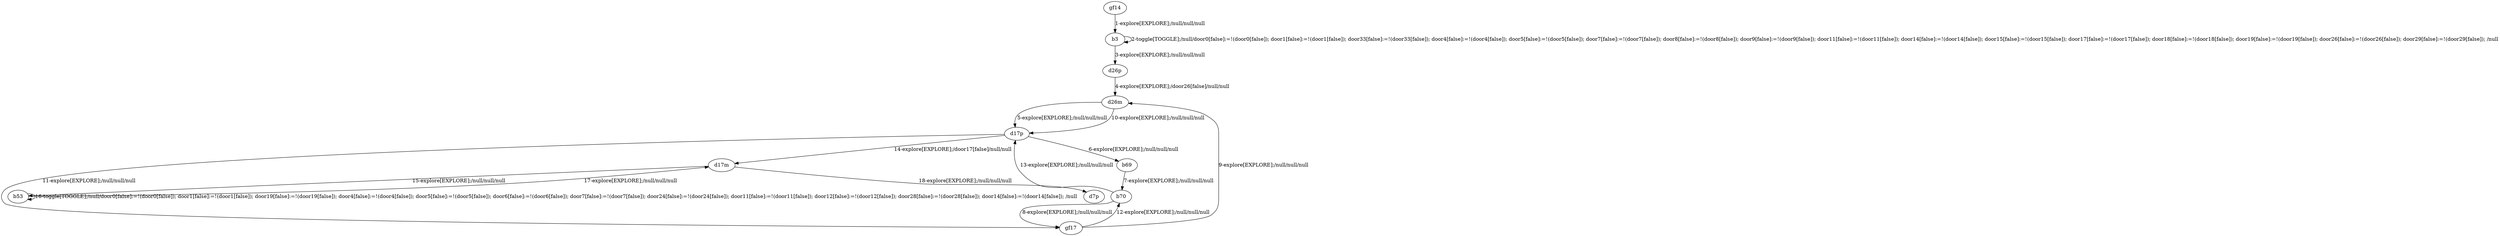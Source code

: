 # Total number of goals covered by this test: 2
# d17p --> b69
# b69 --> b70

digraph g {
"gf14" -> "b3" [label = "1-explore[EXPLORE];/null/null/null"];
"b3" -> "b3" [label = "2-toggle[TOGGLE];/null/door0[false]:=!(door0[false]); door1[false]:=!(door1[false]); door33[false]:=!(door33[false]); door4[false]:=!(door4[false]); door5[false]:=!(door5[false]); door7[false]:=!(door7[false]); door8[false]:=!(door8[false]); door9[false]:=!(door9[false]); door11[false]:=!(door11[false]); door14[false]:=!(door14[false]); door15[false]:=!(door15[false]); door17[false]:=!(door17[false]); door18[false]:=!(door18[false]); door19[false]:=!(door19[false]); door26[false]:=!(door26[false]); door29[false]:=!(door29[false]); /null"];
"b3" -> "d26p" [label = "3-explore[EXPLORE];/null/null/null"];
"d26p" -> "d26m" [label = "4-explore[EXPLORE];/door26[false]/null/null"];
"d26m" -> "d17p" [label = "5-explore[EXPLORE];/null/null/null"];
"d17p" -> "b69" [label = "6-explore[EXPLORE];/null/null/null"];
"b69" -> "b70" [label = "7-explore[EXPLORE];/null/null/null"];
"b70" -> "gf17" [label = "8-explore[EXPLORE];/null/null/null"];
"gf17" -> "d26m" [label = "9-explore[EXPLORE];/null/null/null"];
"d26m" -> "d17p" [label = "10-explore[EXPLORE];/null/null/null"];
"d17p" -> "gf17" [label = "11-explore[EXPLORE];/null/null/null"];
"gf17" -> "b70" [label = "12-explore[EXPLORE];/null/null/null"];
"b70" -> "d17p" [label = "13-explore[EXPLORE];/null/null/null"];
"d17p" -> "d17m" [label = "14-explore[EXPLORE];/door17[false]/null/null"];
"d17m" -> "b53" [label = "15-explore[EXPLORE];/null/null/null"];
"b53" -> "b53" [label = "16-toggle[TOGGLE];/null/door0[false]:=!(door0[false]); door1[false]:=!(door1[false]); door19[false]:=!(door19[false]); door4[false]:=!(door4[false]); door5[false]:=!(door5[false]); door6[false]:=!(door6[false]); door7[false]:=!(door7[false]); door24[false]:=!(door24[false]); door11[false]:=!(door11[false]); door12[false]:=!(door12[false]); door28[false]:=!(door28[false]); door14[false]:=!(door14[false]); /null"];
"b53" -> "d17m" [label = "17-explore[EXPLORE];/null/null/null"];
"d17m" -> "d7p" [label = "18-explore[EXPLORE];/null/null/null"];
}